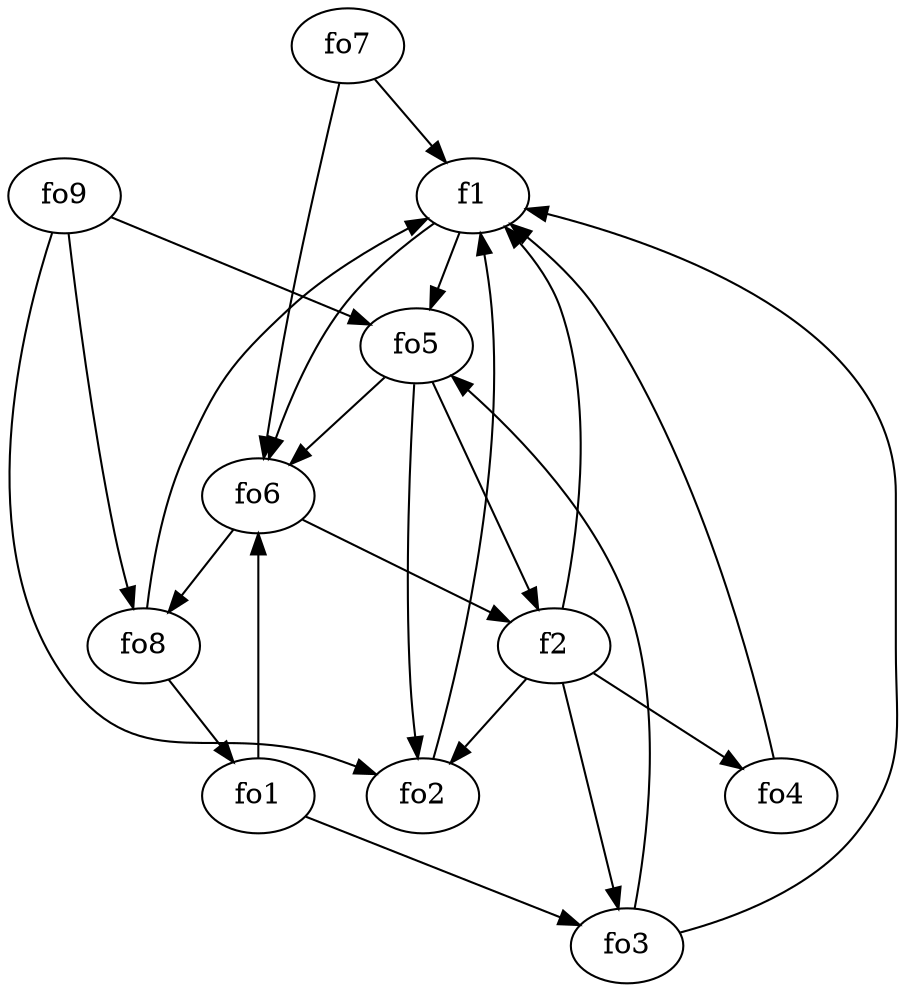 strict digraph  {
f1;
f2;
fo1;
fo2;
fo3;
fo4;
fo5;
fo6;
fo7;
fo8;
fo9;
f1 -> fo5  [weight=2];
f1 -> fo6  [weight=2];
f2 -> fo3  [weight=2];
f2 -> fo4  [weight=2];
f2 -> f1  [weight=2];
f2 -> fo2  [weight=2];
fo1 -> fo3  [weight=2];
fo1 -> fo6  [weight=2];
fo2 -> f1  [weight=2];
fo3 -> fo5  [weight=2];
fo3 -> f1  [weight=2];
fo4 -> f1  [weight=2];
fo5 -> fo6  [weight=2];
fo5 -> fo2  [weight=2];
fo5 -> f2  [weight=2];
fo6 -> f2  [weight=2];
fo6 -> fo8  [weight=2];
fo7 -> fo6  [weight=2];
fo7 -> f1  [weight=2];
fo8 -> f1  [weight=2];
fo8 -> fo1  [weight=2];
fo9 -> fo8  [weight=2];
fo9 -> fo5  [weight=2];
fo9 -> fo2  [weight=2];
}
